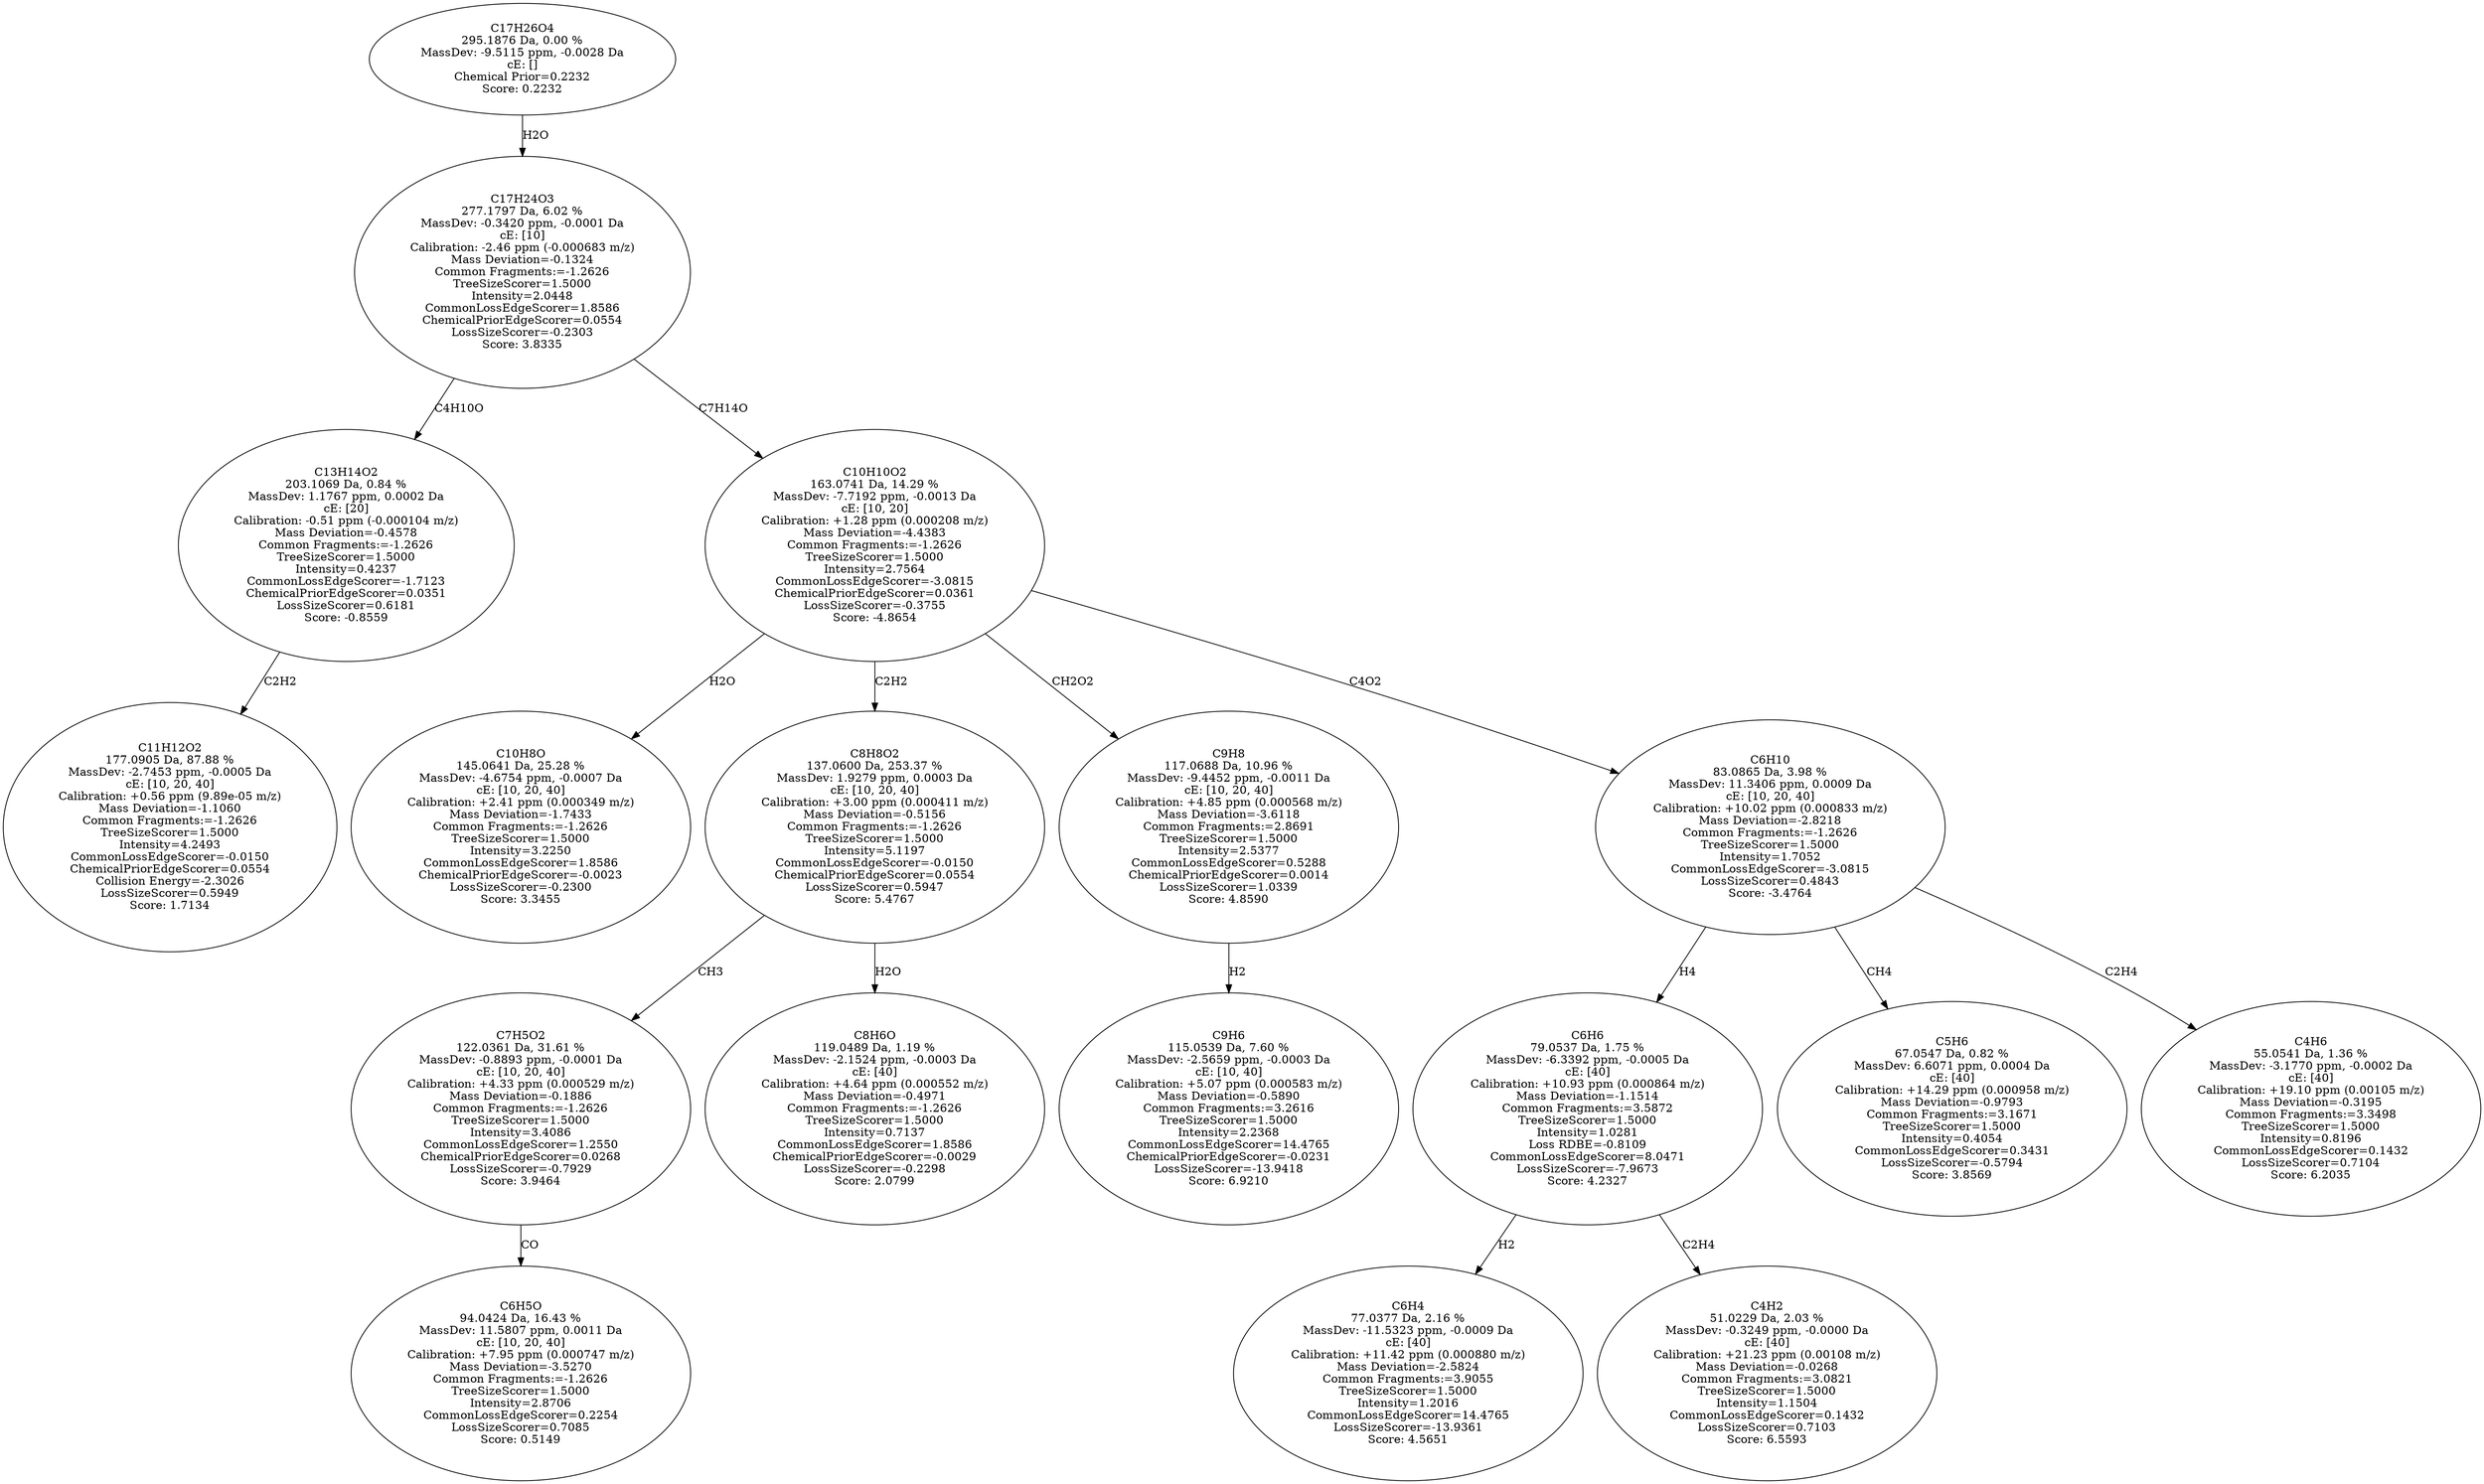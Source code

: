 strict digraph {
v1 [label="C11H12O2\n177.0905 Da, 87.88 %\nMassDev: -2.7453 ppm, -0.0005 Da\ncE: [10, 20, 40]\nCalibration: +0.56 ppm (9.89e-05 m/z)\nMass Deviation=-1.1060\nCommon Fragments:=-1.2626\nTreeSizeScorer=1.5000\nIntensity=4.2493\nCommonLossEdgeScorer=-0.0150\nChemicalPriorEdgeScorer=0.0554\nCollision Energy=-2.3026\nLossSizeScorer=0.5949\nScore: 1.7134"];
v2 [label="C13H14O2\n203.1069 Da, 0.84 %\nMassDev: 1.1767 ppm, 0.0002 Da\ncE: [20]\nCalibration: -0.51 ppm (-0.000104 m/z)\nMass Deviation=-0.4578\nCommon Fragments:=-1.2626\nTreeSizeScorer=1.5000\nIntensity=0.4237\nCommonLossEdgeScorer=-1.7123\nChemicalPriorEdgeScorer=0.0351\nLossSizeScorer=0.6181\nScore: -0.8559"];
v3 [label="C10H8O\n145.0641 Da, 25.28 %\nMassDev: -4.6754 ppm, -0.0007 Da\ncE: [10, 20, 40]\nCalibration: +2.41 ppm (0.000349 m/z)\nMass Deviation=-1.7433\nCommon Fragments:=-1.2626\nTreeSizeScorer=1.5000\nIntensity=3.2250\nCommonLossEdgeScorer=1.8586\nChemicalPriorEdgeScorer=-0.0023\nLossSizeScorer=-0.2300\nScore: 3.3455"];
v4 [label="C6H5O\n94.0424 Da, 16.43 %\nMassDev: 11.5807 ppm, 0.0011 Da\ncE: [10, 20, 40]\nCalibration: +7.95 ppm (0.000747 m/z)\nMass Deviation=-3.5270\nCommon Fragments:=-1.2626\nTreeSizeScorer=1.5000\nIntensity=2.8706\nCommonLossEdgeScorer=0.2254\nLossSizeScorer=0.7085\nScore: 0.5149"];
v5 [label="C7H5O2\n122.0361 Da, 31.61 %\nMassDev: -0.8893 ppm, -0.0001 Da\ncE: [10, 20, 40]\nCalibration: +4.33 ppm (0.000529 m/z)\nMass Deviation=-0.1886\nCommon Fragments:=-1.2626\nTreeSizeScorer=1.5000\nIntensity=3.4086\nCommonLossEdgeScorer=1.2550\nChemicalPriorEdgeScorer=0.0268\nLossSizeScorer=-0.7929\nScore: 3.9464"];
v6 [label="C8H6O\n119.0489 Da, 1.19 %\nMassDev: -2.1524 ppm, -0.0003 Da\ncE: [40]\nCalibration: +4.64 ppm (0.000552 m/z)\nMass Deviation=-0.4971\nCommon Fragments:=-1.2626\nTreeSizeScorer=1.5000\nIntensity=0.7137\nCommonLossEdgeScorer=1.8586\nChemicalPriorEdgeScorer=-0.0029\nLossSizeScorer=-0.2298\nScore: 2.0799"];
v7 [label="C8H8O2\n137.0600 Da, 253.37 %\nMassDev: 1.9279 ppm, 0.0003 Da\ncE: [10, 20, 40]\nCalibration: +3.00 ppm (0.000411 m/z)\nMass Deviation=-0.5156\nCommon Fragments:=-1.2626\nTreeSizeScorer=1.5000\nIntensity=5.1197\nCommonLossEdgeScorer=-0.0150\nChemicalPriorEdgeScorer=0.0554\nLossSizeScorer=0.5947\nScore: 5.4767"];
v8 [label="C9H6\n115.0539 Da, 7.60 %\nMassDev: -2.5659 ppm, -0.0003 Da\ncE: [10, 40]\nCalibration: +5.07 ppm (0.000583 m/z)\nMass Deviation=-0.5890\nCommon Fragments:=3.2616\nTreeSizeScorer=1.5000\nIntensity=2.2368\nCommonLossEdgeScorer=14.4765\nChemicalPriorEdgeScorer=-0.0231\nLossSizeScorer=-13.9418\nScore: 6.9210"];
v9 [label="C9H8\n117.0688 Da, 10.96 %\nMassDev: -9.4452 ppm, -0.0011 Da\ncE: [10, 20, 40]\nCalibration: +4.85 ppm (0.000568 m/z)\nMass Deviation=-3.6118\nCommon Fragments:=2.8691\nTreeSizeScorer=1.5000\nIntensity=2.5377\nCommonLossEdgeScorer=0.5288\nChemicalPriorEdgeScorer=0.0014\nLossSizeScorer=1.0339\nScore: 4.8590"];
v10 [label="C6H4\n77.0377 Da, 2.16 %\nMassDev: -11.5323 ppm, -0.0009 Da\ncE: [40]\nCalibration: +11.42 ppm (0.000880 m/z)\nMass Deviation=-2.5824\nCommon Fragments:=3.9055\nTreeSizeScorer=1.5000\nIntensity=1.2016\nCommonLossEdgeScorer=14.4765\nLossSizeScorer=-13.9361\nScore: 4.5651"];
v11 [label="C4H2\n51.0229 Da, 2.03 %\nMassDev: -0.3249 ppm, -0.0000 Da\ncE: [40]\nCalibration: +21.23 ppm (0.00108 m/z)\nMass Deviation=-0.0268\nCommon Fragments:=3.0821\nTreeSizeScorer=1.5000\nIntensity=1.1504\nCommonLossEdgeScorer=0.1432\nLossSizeScorer=0.7103\nScore: 6.5593"];
v12 [label="C6H6\n79.0537 Da, 1.75 %\nMassDev: -6.3392 ppm, -0.0005 Da\ncE: [40]\nCalibration: +10.93 ppm (0.000864 m/z)\nMass Deviation=-1.1514\nCommon Fragments:=3.5872\nTreeSizeScorer=1.5000\nIntensity=1.0281\nLoss RDBE=-0.8109\nCommonLossEdgeScorer=8.0471\nLossSizeScorer=-7.9673\nScore: 4.2327"];
v13 [label="C5H6\n67.0547 Da, 0.82 %\nMassDev: 6.6071 ppm, 0.0004 Da\ncE: [40]\nCalibration: +14.29 ppm (0.000958 m/z)\nMass Deviation=-0.9793\nCommon Fragments:=3.1671\nTreeSizeScorer=1.5000\nIntensity=0.4054\nCommonLossEdgeScorer=0.3431\nLossSizeScorer=-0.5794\nScore: 3.8569"];
v14 [label="C4H6\n55.0541 Da, 1.36 %\nMassDev: -3.1770 ppm, -0.0002 Da\ncE: [40]\nCalibration: +19.10 ppm (0.00105 m/z)\nMass Deviation=-0.3195\nCommon Fragments:=3.3498\nTreeSizeScorer=1.5000\nIntensity=0.8196\nCommonLossEdgeScorer=0.1432\nLossSizeScorer=0.7104\nScore: 6.2035"];
v15 [label="C6H10\n83.0865 Da, 3.98 %\nMassDev: 11.3406 ppm, 0.0009 Da\ncE: [10, 20, 40]\nCalibration: +10.02 ppm (0.000833 m/z)\nMass Deviation=-2.8218\nCommon Fragments:=-1.2626\nTreeSizeScorer=1.5000\nIntensity=1.7052\nCommonLossEdgeScorer=-3.0815\nLossSizeScorer=0.4843\nScore: -3.4764"];
v16 [label="C10H10O2\n163.0741 Da, 14.29 %\nMassDev: -7.7192 ppm, -0.0013 Da\ncE: [10, 20]\nCalibration: +1.28 ppm (0.000208 m/z)\nMass Deviation=-4.4383\nCommon Fragments:=-1.2626\nTreeSizeScorer=1.5000\nIntensity=2.7564\nCommonLossEdgeScorer=-3.0815\nChemicalPriorEdgeScorer=0.0361\nLossSizeScorer=-0.3755\nScore: -4.8654"];
v17 [label="C17H24O3\n277.1797 Da, 6.02 %\nMassDev: -0.3420 ppm, -0.0001 Da\ncE: [10]\nCalibration: -2.46 ppm (-0.000683 m/z)\nMass Deviation=-0.1324\nCommon Fragments:=-1.2626\nTreeSizeScorer=1.5000\nIntensity=2.0448\nCommonLossEdgeScorer=1.8586\nChemicalPriorEdgeScorer=0.0554\nLossSizeScorer=-0.2303\nScore: 3.8335"];
v18 [label="C17H26O4\n295.1876 Da, 0.00 %\nMassDev: -9.5115 ppm, -0.0028 Da\ncE: []\nChemical Prior=0.2232\nScore: 0.2232"];
v2 -> v1 [label="C2H2"];
v17 -> v2 [label="C4H10O"];
v16 -> v3 [label="H2O"];
v5 -> v4 [label="CO"];
v7 -> v5 [label="CH3"];
v7 -> v6 [label="H2O"];
v16 -> v7 [label="C2H2"];
v9 -> v8 [label="H2"];
v16 -> v9 [label="CH2O2"];
v12 -> v10 [label="H2"];
v12 -> v11 [label="C2H4"];
v15 -> v12 [label="H4"];
v15 -> v13 [label="CH4"];
v15 -> v14 [label="C2H4"];
v16 -> v15 [label="C4O2"];
v17 -> v16 [label="C7H14O"];
v18 -> v17 [label="H2O"];
}